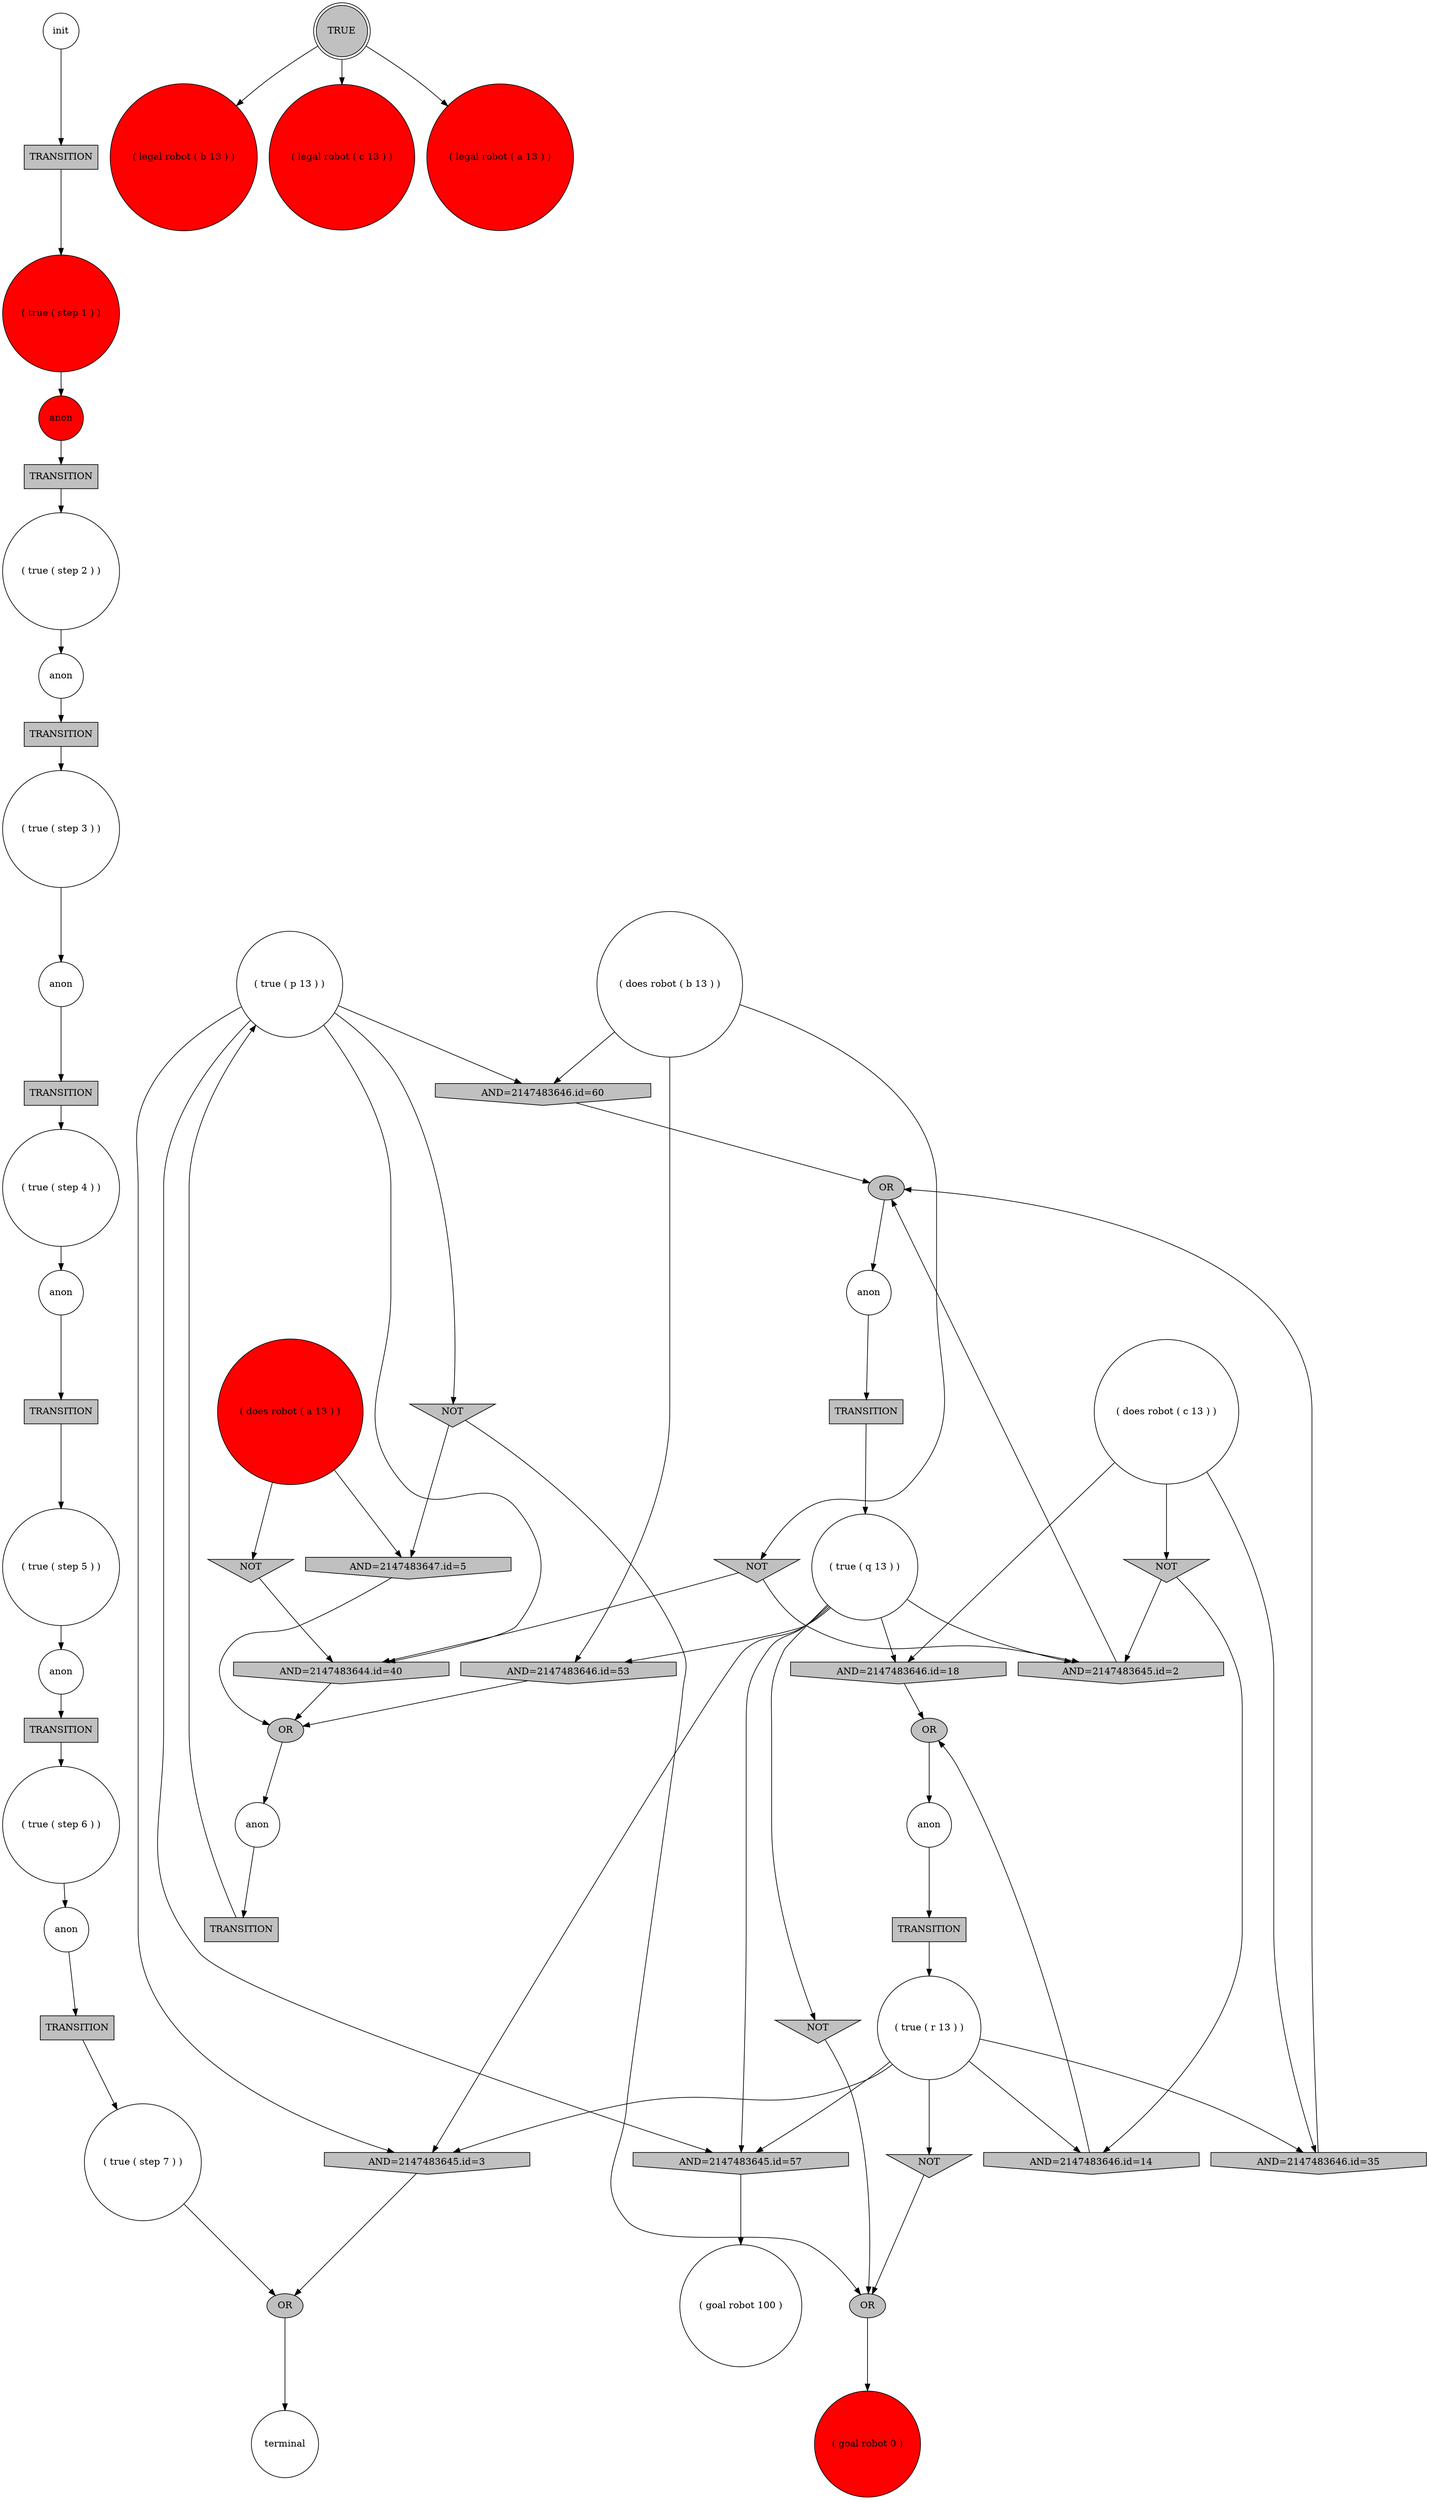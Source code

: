 digraph propNet
{
	"@6e3d562a"[shape=circle, style= filled, fillcolor=white, label="( true ( p 13 ) )"]; "@6e3d562a"->"@cbe732f"; "@6e3d562a"->"@5a746d87"; "@6e3d562a"->"@200e8877"; "@6e3d562a"->"@4dba2555"; "@6e3d562a"->"@2e9b43f4"; 
	"@2960c131"[shape=ellipse, style= filled, fillcolor=grey, label="OR"]; "@2960c131"->"@339c02d0"; 
	"@59e9918c"[shape=invhouse, style= filled, fillcolor=grey, label="AND=2147483645.id=2"]; "@59e9918c"->"@1fbe78d6"; 
	"@200e8877"[shape=invhouse, style= filled, fillcolor=grey, label="AND=2147483645.id=3"]; "@200e8877"->"@54ec9a0c"; 
	"@d5c3d22"[shape=circle, style= filled, fillcolor=red, label="( legal robot ( b 13 ) )"]; 
	"@7e3876b6"[shape=invhouse, style= filled, fillcolor=grey, label="AND=2147483647.id=5"]; "@7e3876b6"->"@74e09905"; 
	"@69a7d938"[shape=circle, style= filled, fillcolor=red, label="( true ( step 1 ) )"]; "@69a7d938"->"@b66f42f"; 
	"@2fa1df08"[shape=circle, style= filled, fillcolor=white, label="anon"]; "@2fa1df08"->"@34e531ca"; 
	"@7f7ad7d5"[shape=circle, style= filled, fillcolor=white, label="init"]; "@7f7ad7d5"->"@6cb357d0"; 
	"@4dba2555"[shape=invtriangle, style= filled, fillcolor=grey, label="NOT"]; "@4dba2555"->"@eeeb446"; "@4dba2555"->"@7e3876b6"; 
	"@2262f299"[shape=invtriangle, style= filled, fillcolor=grey, label="NOT"]; "@2262f299"->"@2e9b43f4"; 
	"@62aabbb6"[shape=circle, style= filled, fillcolor=white, label="anon"]; "@62aabbb6"->"@72b3c18a"; 
	"@339c02d0"[shape=circle, style= filled, fillcolor=white, label="anon"]; "@339c02d0"->"@2f374e47"; 
	"@2f374e47"[shape=box, style= filled, fillcolor=grey, label="TRANSITION"]; "@2f374e47"->"@534c25c1"; 
	"@63a00a3d"[shape=invhouse, style= filled, fillcolor=grey, label="AND=2147483646.id=14"]; "@63a00a3d"->"@2960c131"; 
	"@65b26c1f"[shape=circle, style= filled, fillcolor=red, label="( legal robot ( c 13 ) )"]; 
	"@7f015d50"[shape=circle, style= filled, fillcolor=red, label="( does robot ( a 13 ) )"]; "@7f015d50"->"@2262f299"; "@7f015d50"->"@7e3876b6"; 
	"@7f430d17"[shape=circle, style= filled, fillcolor=white, label="anon"]; "@7f430d17"->"@242c9ba0"; 
	"@1238789e"[shape=invhouse, style= filled, fillcolor=grey, label="AND=2147483646.id=18"]; "@1238789e"->"@2960c131"; 
	"@eeeb446"[shape=ellipse, style= filled, fillcolor=grey, label="OR"]; "@eeeb446"->"@6ae50f7f"; 
	"@534719f3"[shape=circle, style= filled, fillcolor=white, label="( goal robot 100 )"]; 
	"@500e7ad1"[shape=box, style= filled, fillcolor=grey, label="TRANSITION"]; "@500e7ad1"->"@4ada5503"; 
	"@7f56a460"[shape=circle, style= filled, fillcolor=white, label="( does robot ( b 13 ) )"]; "@7f56a460"->"@5a746d87"; "@7f56a460"->"@3aa3bdb4"; "@7f56a460"->"@7d84534d"; 
	"@72b3c18a"[shape=box, style= filled, fillcolor=grey, label="TRANSITION"]; "@72b3c18a"->"@4fb6d105"; 
	"@1ef85dbc"[shape=circle, style= filled, fillcolor=white, label="( true ( step 7 ) )"]; "@1ef85dbc"->"@54ec9a0c"; 
	"@611e924e"[shape=circle, style= filled, fillcolor=red, label="( legal robot ( a 13 ) )"]; 
	"@6cb357d0"[shape=box, style= filled, fillcolor=grey, label="TRANSITION"]; "@6cb357d0"->"@69a7d938"; 
	"@56865d31"[shape=invtriangle, style= filled, fillcolor=grey, label="NOT"]; "@56865d31"->"@eeeb446"; 
	"@4a4871c"[shape=circle, style= filled, fillcolor=white, label="( does robot ( c 13 ) )"]; "@4a4871c"->"@603d1689"; "@4a4871c"->"@1238789e"; "@4a4871c"->"@5b7da7e7"; 
	"@4537783"[shape=circle, style= filled, fillcolor=white, label="anon"]; "@4537783"->"@1bdc3eb1"; 
	"@2ebf2549"[shape=circle, style= filled, fillcolor=white, label="anon"]; "@2ebf2549"->"@1be2ffb8"; 
	"@40a3fcb6"[shape=doublecircle, style= filled, fillcolor=grey, label="TRUE"]; "@40a3fcb6"->"@65b26c1f"; "@40a3fcb6"->"@611e924e"; "@40a3fcb6"->"@d5c3d22"; 
	"@573994a"[shape=circle, style= filled, fillcolor=white, label="anon"]; "@573994a"->"@21c0f67b"; 
	"@1be2ffb8"[shape=box, style= filled, fillcolor=grey, label="TRANSITION"]; "@1be2ffb8"->"@6e3d562a"; 
	"@531abf99"[shape=circle, style= filled, fillcolor=white, label="anon"]; "@531abf99"->"@500e7ad1"; 
	"@5b7da7e7"[shape=invhouse, style= filled, fillcolor=grey, label="AND=2147483646.id=35"]; "@5b7da7e7"->"@1fbe78d6"; 
	"@74a7504c"[shape=invtriangle, style= filled, fillcolor=grey, label="NOT"]; "@74a7504c"->"@eeeb446"; 
	"@34e531ca"[shape=box, style= filled, fillcolor=grey, label="TRANSITION"]; "@34e531ca"->"@5d0768de"; 
	"@556be003"[shape=circle, style= filled, fillcolor=white, label="terminal"]; 
	"@1bdc3eb1"[shape=box, style= filled, fillcolor=grey, label="TRANSITION"]; "@1bdc3eb1"->"@5cd06aff"; 
	"@2e9b43f4"[shape=invhouse, style= filled, fillcolor=grey, label="AND=2147483644.id=40"]; "@2e9b43f4"->"@74e09905"; 
	"@6aacb7df"[shape=circle, style= filled, fillcolor=white, label="( true ( step 2 ) )"]; "@6aacb7df"->"@4537783"; 
	"@6ae50f7f"[shape=circle, style= filled, fillcolor=red, label="( goal robot 0 )"]; 
	"@5d0768de"[shape=circle, style= filled, fillcolor=white, label="( true ( step 4 ) )"]; "@5d0768de"->"@62aabbb6"; 
	"@74e09905"[shape=ellipse, style= filled, fillcolor=grey, label="OR"]; "@74e09905"->"@2ebf2549"; 
	"@5cd06aff"[shape=circle, style= filled, fillcolor=white, label="( true ( step 3 ) )"]; "@5cd06aff"->"@2fa1df08"; 
	"@534c25c1"[shape=circle, style= filled, fillcolor=white, label="( true ( r 13 ) )"]; "@534c25c1"->"@cbe732f"; "@534c25c1"->"@56865d31"; "@534c25c1"->"@200e8877"; "@534c25c1"->"@5b7da7e7"; "@534c25c1"->"@63a00a3d"; 
	"@4fb6d105"[shape=circle, style= filled, fillcolor=white, label="( true ( step 5 ) )"]; "@4fb6d105"->"@531abf99"; 
	"@603d1689"[shape=invtriangle, style= filled, fillcolor=grey, label="NOT"]; "@603d1689"->"@59e9918c"; "@603d1689"->"@63a00a3d"; 
	"@7d84534d"[shape=invtriangle, style= filled, fillcolor=grey, label="NOT"]; "@7d84534d"->"@59e9918c"; "@7d84534d"->"@2e9b43f4"; 
	"@682cc6e1"[shape=circle, style= filled, fillcolor=white, label="( true ( q 13 ) )"]; "@682cc6e1"->"@cbe732f"; "@682cc6e1"->"@59e9918c"; "@682cc6e1"->"@1238789e"; "@682cc6e1"->"@3aa3bdb4"; "@682cc6e1"->"@200e8877"; "@682cc6e1"->"@74a7504c"; 
	"@54ec9a0c"[shape=ellipse, style= filled, fillcolor=grey, label="OR"]; "@54ec9a0c"->"@556be003"; 
	"@1af34df3"[shape=box, style= filled, fillcolor=grey, label="TRANSITION"]; "@1af34df3"->"@6aacb7df"; 
	"@3aa3bdb4"[shape=invhouse, style= filled, fillcolor=grey, label="AND=2147483646.id=53"]; "@3aa3bdb4"->"@74e09905"; 
	"@b66f42f"[shape=circle, style= filled, fillcolor=red, label="anon"]; "@b66f42f"->"@1af34df3"; 
	"@1fbe78d6"[shape=ellipse, style= filled, fillcolor=grey, label="OR"]; "@1fbe78d6"->"@7f430d17"; 
	"@242c9ba0"[shape=box, style= filled, fillcolor=grey, label="TRANSITION"]; "@242c9ba0"->"@682cc6e1"; 
	"@cbe732f"[shape=invhouse, style= filled, fillcolor=grey, label="AND=2147483645.id=57"]; "@cbe732f"->"@534719f3"; 
	"@21c0f67b"[shape=box, style= filled, fillcolor=grey, label="TRANSITION"]; "@21c0f67b"->"@1ef85dbc"; 
	"@4ada5503"[shape=circle, style= filled, fillcolor=white, label="( true ( step 6 ) )"]; "@4ada5503"->"@573994a"; 
	"@5a746d87"[shape=invhouse, style= filled, fillcolor=grey, label="AND=2147483646.id=60"]; "@5a746d87"->"@1fbe78d6"; 
}